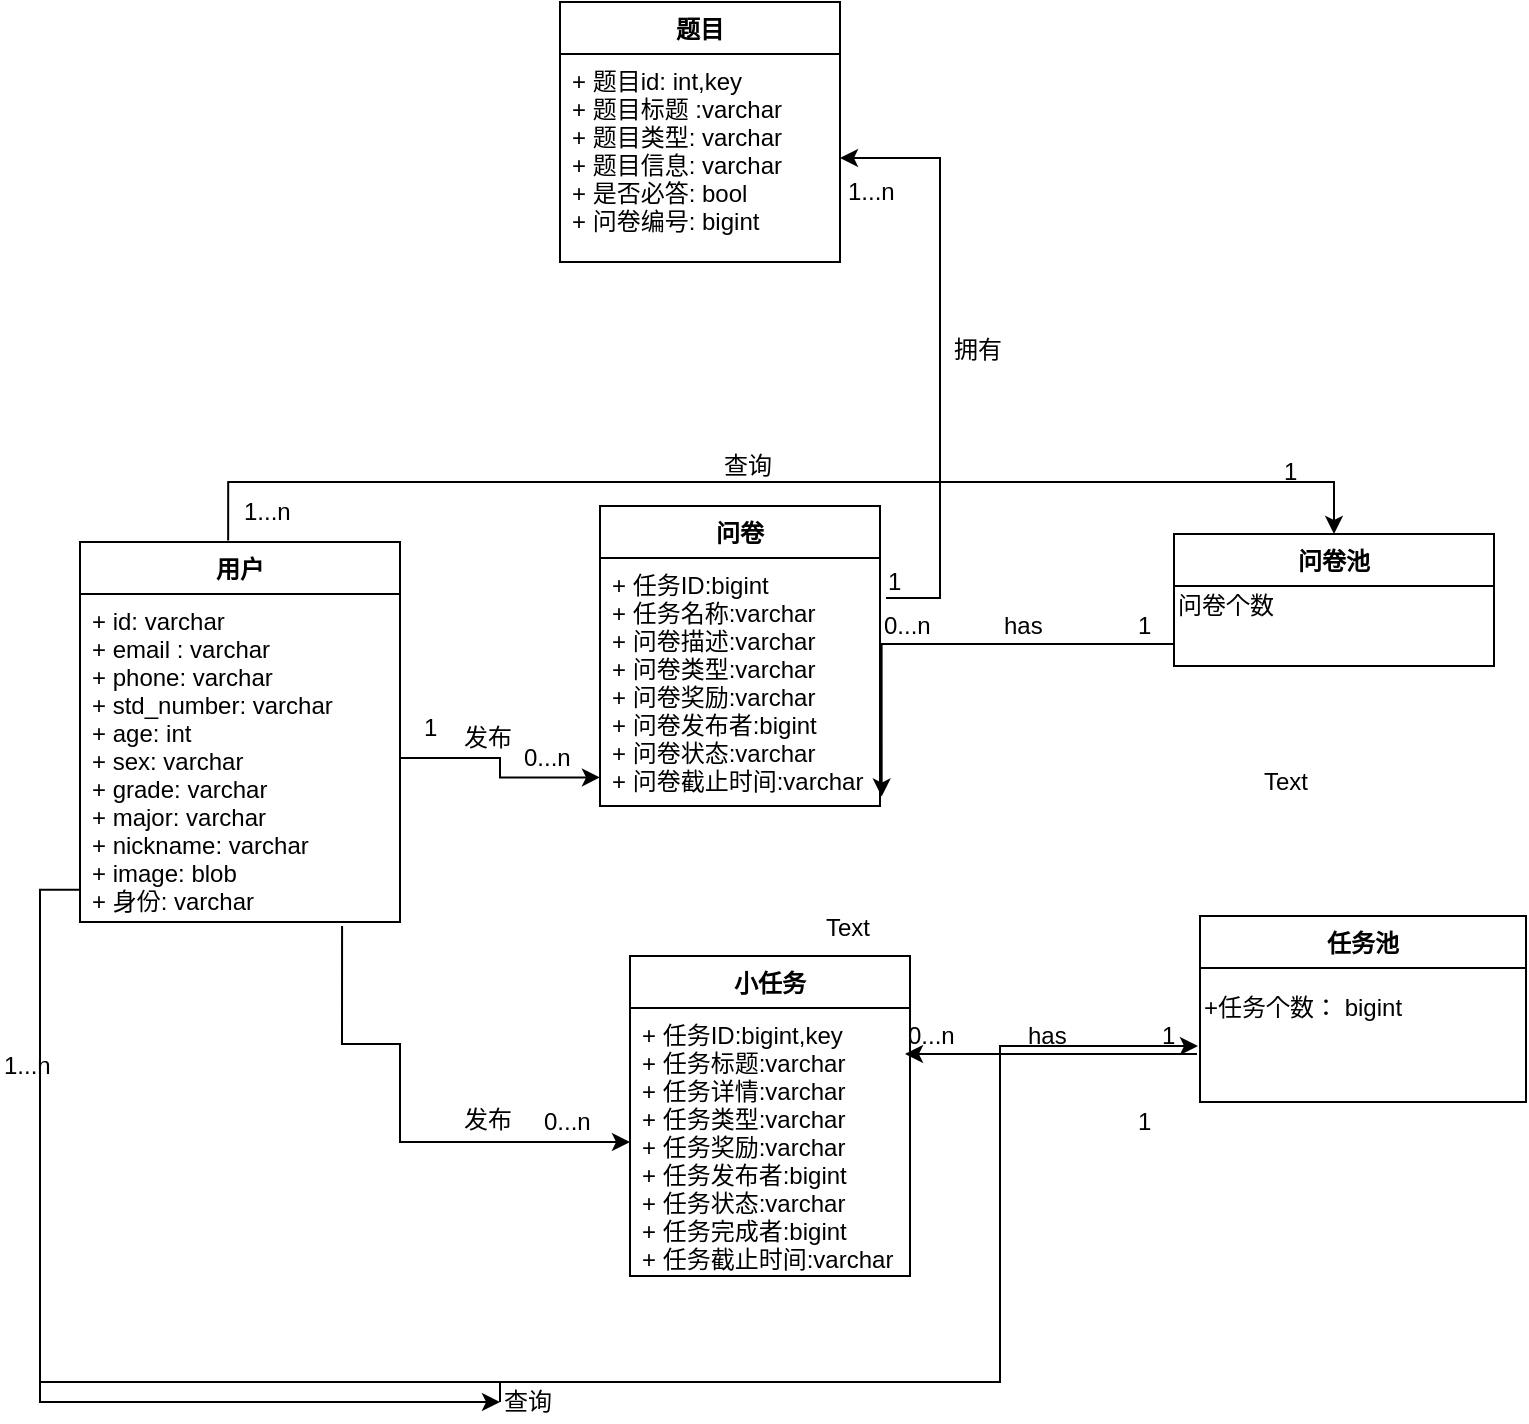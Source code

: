 <mxfile version="10.8.1" type="github"><diagram id="BfuYyAlmd89P1SJ5zDNx" name="Page-1"><mxGraphModel dx="1572" dy="1972" grid="1" gridSize="10" guides="1" tooltips="1" connect="1" arrows="1" fold="1" page="1" pageScale="1" pageWidth="827" pageHeight="1169" math="0" shadow="0"><root><mxCell id="0"/><mxCell id="1" parent="0"/><mxCell id="bRwT4F90ApWRWY-kJSYh-1" value="用户" style="swimlane;fontStyle=1;align=center;verticalAlign=top;childLayout=stackLayout;horizontal=1;startSize=26;horizontalStack=0;resizeParent=1;resizeParentMax=0;resizeLast=0;collapsible=1;marginBottom=0;" parent="1" vertex="1"><mxGeometry x="120" y="90" width="160" height="190" as="geometry"><mxRectangle x="120" y="90" width="60" height="26" as="alternateBounds"/></mxGeometry></mxCell><mxCell id="bRwT4F90ApWRWY-kJSYh-2" value="+ id: varchar&#10;+ email : varchar&#10;+ phone: varchar&#10;+ std_number: varchar&#10;+ age: int&#10;+ sex: varchar&#10;+ grade: varchar&#10;+ major: varchar&#10;+ nickname: varchar&#10;+ image: blob&#10;+ 身份: varchar" style="text;strokeColor=none;fillColor=none;align=left;verticalAlign=top;spacingLeft=4;spacingRight=4;overflow=hidden;rotatable=0;points=[[0,0.5],[1,0.5]];portConstraint=eastwest;" parent="bRwT4F90ApWRWY-kJSYh-1" vertex="1"><mxGeometry y="26" width="160" height="164" as="geometry"/></mxCell><mxCell id="bRwT4F90ApWRWY-kJSYh-6" value="问卷" style="swimlane;fontStyle=1;align=center;verticalAlign=top;childLayout=stackLayout;horizontal=1;startSize=26;horizontalStack=0;resizeParent=1;resizeParentMax=0;resizeLast=0;collapsible=1;marginBottom=0;" parent="1" vertex="1"><mxGeometry x="380" y="72" width="140" height="150" as="geometry"/></mxCell><mxCell id="bRwT4F90ApWRWY-kJSYh-7" value="+ 任务ID:bigint&#10;+ 任务名称:varchar&#10;+ 问卷描述:varchar&#10;+ 问卷类型:varchar&#10;+ 问卷奖励:varchar&#10;+ 问卷发布者:bigint&#10;+ 问卷状态:varchar&#10;+ 问卷截止时间:varchar" style="text;strokeColor=none;fillColor=none;align=left;verticalAlign=top;spacingLeft=4;spacingRight=4;overflow=hidden;rotatable=0;points=[[0,0.5],[1,0.5]];portConstraint=eastwest;" parent="bRwT4F90ApWRWY-kJSYh-6" vertex="1"><mxGeometry y="26" width="140" height="124" as="geometry"/></mxCell><mxCell id="bRwT4F90ApWRWY-kJSYh-10" value="小任务" style="swimlane;fontStyle=1;align=center;verticalAlign=top;childLayout=stackLayout;horizontal=1;startSize=26;horizontalStack=0;resizeParent=1;resizeParentMax=0;resizeLast=0;collapsible=1;marginBottom=0;" parent="1" vertex="1"><mxGeometry x="395" y="297" width="140" height="160" as="geometry"/></mxCell><mxCell id="bRwT4F90ApWRWY-kJSYh-11" value="+ 任务ID:bigint,key&#10;+ 任务标题:varchar&#10;+ 任务详情:varchar&#10;+ 任务类型:varchar&#10;+ 任务奖励:varchar&#10;+ 任务发布者:bigint&#10;+ 任务状态:varchar&#10;+ 任务完成者:bigint&#10;+ 任务截止时间:varchar" style="text;strokeColor=none;fillColor=none;align=left;verticalAlign=top;spacingLeft=4;spacingRight=4;overflow=hidden;rotatable=0;points=[[0,0.5],[1,0.5]];portConstraint=eastwest;" parent="bRwT4F90ApWRWY-kJSYh-10" vertex="1"><mxGeometry y="26" width="140" height="134" as="geometry"/></mxCell><mxCell id="bRwT4F90ApWRWY-kJSYh-14" value="问卷池" style="swimlane;fontStyle=1;align=center;verticalAlign=top;childLayout=stackLayout;horizontal=1;startSize=26;horizontalStack=0;resizeParent=1;resizeParentMax=0;resizeLast=0;collapsible=1;marginBottom=0;" parent="1" vertex="1"><mxGeometry x="667" y="86" width="160" height="66" as="geometry"/></mxCell><mxCell id="CwuMMvI3K84MBkrW3jWS-3" value="问卷个数&lt;br&gt;&lt;br&gt;&lt;br&gt;" style="text;html=1;resizable=0;points=[];autosize=1;align=left;verticalAlign=top;spacingTop=-4;" vertex="1" parent="bRwT4F90ApWRWY-kJSYh-14"><mxGeometry y="26" width="160" height="40" as="geometry"/></mxCell><mxCell id="bRwT4F90ApWRWY-kJSYh-18" value="任务池" style="swimlane;fontStyle=1;align=center;verticalAlign=top;childLayout=stackLayout;horizontal=1;startSize=26;horizontalStack=0;resizeParent=1;resizeParentMax=0;resizeLast=0;collapsible=1;marginBottom=0;" parent="1" vertex="1"><mxGeometry x="680" y="277" width="163" height="93" as="geometry"/></mxCell><mxCell id="bRwT4F90ApWRWY-kJSYh-22" style="edgeStyle=orthogonalEdgeStyle;rounded=0;orthogonalLoop=1;jettySize=auto;html=1;exitX=1;exitY=0.5;exitDx=0;exitDy=0;entryX=0;entryY=0.885;entryDx=0;entryDy=0;entryPerimeter=0;" parent="1" source="bRwT4F90ApWRWY-kJSYh-2" target="bRwT4F90ApWRWY-kJSYh-7" edge="1"><mxGeometry relative="1" as="geometry"/></mxCell><mxCell id="3ZjBwdUVcmc5s1Wep8WV-1" value="1" style="text;html=1;resizable=0;points=[];autosize=1;align=left;verticalAlign=top;spacingTop=-4;" parent="1" vertex="1"><mxGeometry x="290" y="173" width="20" height="20" as="geometry"/></mxCell><mxCell id="3ZjBwdUVcmc5s1Wep8WV-3" value="0...n" style="text;html=1;resizable=0;points=[];autosize=1;align=left;verticalAlign=top;spacingTop=-4;" parent="1" vertex="1"><mxGeometry x="340" y="188" width="40" height="20" as="geometry"/></mxCell><mxCell id="3ZjBwdUVcmc5s1Wep8WV-5" value="发布" style="text;html=1;resizable=0;points=[];autosize=1;align=left;verticalAlign=top;spacingTop=-4;" parent="1" vertex="1"><mxGeometry x="310" y="178" width="40" height="20" as="geometry"/></mxCell><mxCell id="3ZjBwdUVcmc5s1Wep8WV-9" style="edgeStyle=orthogonalEdgeStyle;rounded=0;orthogonalLoop=1;jettySize=auto;html=1;exitX=0.819;exitY=1.012;exitDx=0;exitDy=0;entryX=0;entryY=0.5;entryDx=0;entryDy=0;exitPerimeter=0;" parent="1" target="bRwT4F90ApWRWY-kJSYh-11" edge="1" source="bRwT4F90ApWRWY-kJSYh-2"><mxGeometry relative="1" as="geometry"><mxPoint x="279" y="301" as="sourcePoint"/><mxPoint x="380" y="308" as="targetPoint"/><Array as="points"><mxPoint x="251" y="341"/><mxPoint x="280" y="341"/><mxPoint x="280" y="390"/></Array></mxGeometry></mxCell><mxCell id="3ZjBwdUVcmc5s1Wep8WV-11" value="0...n" style="text;html=1;resizable=0;points=[];autosize=1;align=left;verticalAlign=top;spacingTop=-4;" parent="1" vertex="1"><mxGeometry x="350" y="369.5" width="40" height="20" as="geometry"/></mxCell><mxCell id="3ZjBwdUVcmc5s1Wep8WV-12" value="发布" style="text;html=1;resizable=0;points=[];autosize=1;align=left;verticalAlign=top;spacingTop=-4;" parent="1" vertex="1"><mxGeometry x="310" y="368.5" width="40" height="20" as="geometry"/></mxCell><mxCell id="3ZjBwdUVcmc5s1Wep8WV-18" style="edgeStyle=orthogonalEdgeStyle;rounded=0;orthogonalLoop=1;jettySize=auto;html=1;entryX=1.006;entryY=0.962;entryDx=0;entryDy=0;entryPerimeter=0;" parent="1" target="bRwT4F90ApWRWY-kJSYh-7" edge="1"><mxGeometry relative="1" as="geometry"><mxPoint x="667" y="141" as="sourcePoint"/><mxPoint x="550" y="191" as="targetPoint"/><Array as="points"><mxPoint x="640" y="141"/><mxPoint x="640" y="141"/></Array></mxGeometry></mxCell><mxCell id="3ZjBwdUVcmc5s1Wep8WV-19" value="0...n" style="text;html=1;resizable=0;points=[];autosize=1;align=left;verticalAlign=top;spacingTop=-4;" parent="1" vertex="1"><mxGeometry x="520" y="122" width="40" height="20" as="geometry"/></mxCell><mxCell id="3ZjBwdUVcmc5s1Wep8WV-20" value="1" style="text;html=1;resizable=0;points=[];autosize=1;align=left;verticalAlign=top;spacingTop=-4;" parent="1" vertex="1"><mxGeometry x="647" y="122" width="20" height="20" as="geometry"/></mxCell><mxCell id="3ZjBwdUVcmc5s1Wep8WV-21" value="has" style="text;html=1;resizable=0;points=[];autosize=1;align=left;verticalAlign=top;spacingTop=-4;" parent="1" vertex="1"><mxGeometry x="580" y="122" width="30" height="20" as="geometry"/></mxCell><mxCell id="3ZjBwdUVcmc5s1Wep8WV-26" style="edgeStyle=orthogonalEdgeStyle;rounded=0;orthogonalLoop=1;jettySize=auto;html=1;entryX=1.006;entryY=0.962;entryDx=0;entryDy=0;entryPerimeter=0;" parent="1" edge="1"><mxGeometry relative="1" as="geometry"><mxPoint x="678.5" y="346" as="sourcePoint"/><mxPoint x="532.5" y="346" as="targetPoint"/><Array as="points"><mxPoint x="651.5" y="346"/><mxPoint x="651.5" y="346"/></Array></mxGeometry></mxCell><mxCell id="3ZjBwdUVcmc5s1Wep8WV-27" value="0...n" style="text;html=1;resizable=0;points=[];autosize=1;align=left;verticalAlign=top;spacingTop=-4;" parent="1" vertex="1"><mxGeometry x="531.5" y="327" width="40" height="20" as="geometry"/></mxCell><mxCell id="3ZjBwdUVcmc5s1Wep8WV-28" value="1" style="text;html=1;resizable=0;points=[];autosize=1;align=left;verticalAlign=top;spacingTop=-4;" parent="1" vertex="1"><mxGeometry x="658.5" y="327" width="20" height="20" as="geometry"/></mxCell><mxCell id="3ZjBwdUVcmc5s1Wep8WV-29" value="has" style="text;html=1;resizable=0;points=[];autosize=1;align=left;verticalAlign=top;spacingTop=-4;" parent="1" vertex="1"><mxGeometry x="591.5" y="327" width="30" height="20" as="geometry"/></mxCell><mxCell id="3ZjBwdUVcmc5s1Wep8WV-32" style="edgeStyle=orthogonalEdgeStyle;rounded=0;orthogonalLoop=1;jettySize=auto;html=1;exitX=0.463;exitY=-0.004;exitDx=0;exitDy=0;entryX=0.5;entryY=0;entryDx=0;entryDy=0;exitPerimeter=0;" parent="1" source="bRwT4F90ApWRWY-kJSYh-1" target="bRwT4F90ApWRWY-kJSYh-14" edge="1"><mxGeometry relative="1" as="geometry"><mxPoint x="300" y="75" as="sourcePoint"/><mxPoint x="400" y="21" as="targetPoint"/><Array as="points"><mxPoint x="194" y="60"/><mxPoint x="747" y="60"/></Array></mxGeometry></mxCell><mxCell id="3ZjBwdUVcmc5s1Wep8WV-33" value="1...n" style="text;html=1;resizable=0;points=[];autosize=1;align=left;verticalAlign=top;spacingTop=-4;" parent="1" vertex="1"><mxGeometry x="200" y="65" width="40" height="20" as="geometry"/></mxCell><mxCell id="3ZjBwdUVcmc5s1Wep8WV-34" value="1" style="text;html=1;resizable=0;points=[];autosize=1;align=left;verticalAlign=top;spacingTop=-4;" parent="1" vertex="1"><mxGeometry x="720" y="45" width="20" height="20" as="geometry"/></mxCell><mxCell id="3ZjBwdUVcmc5s1Wep8WV-35" value="查询" style="text;html=1;resizable=0;points=[];autosize=1;align=left;verticalAlign=top;spacingTop=-4;" parent="1" vertex="1"><mxGeometry x="440" y="42" width="40" height="20" as="geometry"/></mxCell><mxCell id="3ZjBwdUVcmc5s1Wep8WV-40" style="edgeStyle=orthogonalEdgeStyle;rounded=0;orthogonalLoop=1;jettySize=auto;html=1;entryX=0;entryY=0.5;entryDx=0;entryDy=0;exitX=0;exitY=0.5;exitDx=0;exitDy=0;" parent="1" source="3ZjBwdUVcmc5s1Wep8WV-43" edge="1"><mxGeometry relative="1" as="geometry"><mxPoint x="177" y="484" as="sourcePoint"/><mxPoint x="679" y="342" as="targetPoint"/><Array as="points"><mxPoint x="100" y="510"/><mxPoint x="580" y="510"/><mxPoint x="580" y="396"/></Array></mxGeometry></mxCell><mxCell id="3ZjBwdUVcmc5s1Wep8WV-41" value="1...n" style="text;html=1;resizable=0;points=[];autosize=1;align=left;verticalAlign=top;spacingTop=-4;" parent="1" vertex="1"><mxGeometry x="80" y="342" width="40" height="20" as="geometry"/></mxCell><mxCell id="3ZjBwdUVcmc5s1Wep8WV-42" value="1" style="text;html=1;resizable=0;points=[];autosize=1;align=left;verticalAlign=top;spacingTop=-4;" parent="1" vertex="1"><mxGeometry x="647" y="370" width="20" height="20" as="geometry"/></mxCell><mxCell id="3ZjBwdUVcmc5s1Wep8WV-44" value="Text" style="text;html=1;resizable=0;points=[];autosize=1;align=left;verticalAlign=top;spacingTop=-4;" parent="1" vertex="1"><mxGeometry x="491" y="273" width="40" height="20" as="geometry"/></mxCell><mxCell id="3ZjBwdUVcmc5s1Wep8WV-45" value="题目" style="swimlane;fontStyle=1;align=center;verticalAlign=top;childLayout=stackLayout;horizontal=1;startSize=26;horizontalStack=0;resizeParent=1;resizeParentMax=0;resizeLast=0;collapsible=1;marginBottom=0;" parent="1" vertex="1"><mxGeometry x="360" y="-180" width="140" height="130" as="geometry"/></mxCell><mxCell id="3ZjBwdUVcmc5s1Wep8WV-46" value="+ 题目id: int,key&#10;+ 题目标题 :varchar&#10;+ 题目类型: varchar&#10;+ 题目信息: varchar&#10;+ 是否必答: bool&#10;+ 问卷编号: bigint" style="text;strokeColor=none;fillColor=none;align=left;verticalAlign=top;spacingLeft=4;spacingRight=4;overflow=hidden;rotatable=0;points=[[0,0.5],[1,0.5]];portConstraint=eastwest;" parent="3ZjBwdUVcmc5s1Wep8WV-45" vertex="1"><mxGeometry y="26" width="140" height="104" as="geometry"/></mxCell><mxCell id="3ZjBwdUVcmc5s1Wep8WV-51" value="Text" style="text;html=1;resizable=0;points=[];autosize=1;align=left;verticalAlign=top;spacingTop=-4;" parent="1" vertex="1"><mxGeometry x="710" y="200" width="40" height="20" as="geometry"/></mxCell><mxCell id="3ZjBwdUVcmc5s1Wep8WV-52" style="edgeStyle=orthogonalEdgeStyle;rounded=0;orthogonalLoop=1;jettySize=auto;html=1;exitX=0.075;exitY=-0.2;exitDx=0;exitDy=0;entryX=1;entryY=0.5;entryDx=0;entryDy=0;exitPerimeter=0;" parent="1" source="3ZjBwdUVcmc5s1Wep8WV-19" target="3ZjBwdUVcmc5s1Wep8WV-46" edge="1"><mxGeometry relative="1" as="geometry"><mxPoint x="640" y="-16" as="sourcePoint"/><mxPoint x="740" y="-70" as="targetPoint"/><Array as="points"><mxPoint x="550" y="118"/><mxPoint x="550" y="-102"/></Array></mxGeometry></mxCell><mxCell id="3ZjBwdUVcmc5s1Wep8WV-53" value="1" style="text;html=1;resizable=0;points=[];autosize=1;align=left;verticalAlign=top;spacingTop=-4;" parent="1" vertex="1"><mxGeometry x="521.5" y="100" width="20" height="20" as="geometry"/></mxCell><mxCell id="3ZjBwdUVcmc5s1Wep8WV-54" value="1...n" style="text;html=1;resizable=0;points=[];autosize=1;align=left;verticalAlign=top;spacingTop=-4;" parent="1" vertex="1"><mxGeometry x="501.5" y="-95" width="40" height="20" as="geometry"/></mxCell><mxCell id="3ZjBwdUVcmc5s1Wep8WV-55" value="拥有" style="text;html=1;resizable=0;points=[];autosize=1;align=left;verticalAlign=top;spacingTop=-4;" parent="1" vertex="1"><mxGeometry x="555" y="-16" width="40" height="20" as="geometry"/></mxCell><mxCell id="3ZjBwdUVcmc5s1Wep8WV-43" value="查询" style="text;html=1;resizable=0;points=[];autosize=1;align=left;verticalAlign=top;spacingTop=-4;" parent="1" vertex="1"><mxGeometry x="330" y="510" width="40" height="20" as="geometry"/></mxCell><mxCell id="3ZjBwdUVcmc5s1Wep8WV-56" style="edgeStyle=orthogonalEdgeStyle;rounded=0;orthogonalLoop=1;jettySize=auto;html=1;entryX=0;entryY=0.5;entryDx=0;entryDy=0;exitX=0;exitY=0.902;exitDx=0;exitDy=0;exitPerimeter=0;" parent="1" source="bRwT4F90ApWRWY-kJSYh-2" target="3ZjBwdUVcmc5s1Wep8WV-43" edge="1"><mxGeometry relative="1" as="geometry"><mxPoint x="120" y="379" as="sourcePoint"/><mxPoint x="679" y="342" as="targetPoint"/><Array as="points"><mxPoint x="100" y="264"/><mxPoint x="100" y="520"/></Array></mxGeometry></mxCell><mxCell id="CwuMMvI3K84MBkrW3jWS-2" value="+任务个数： bigint" style="text;html=1;resizable=0;points=[];autosize=1;align=left;verticalAlign=top;spacingTop=-4;" vertex="1" parent="1"><mxGeometry x="680" y="313" width="110" height="20" as="geometry"/></mxCell></root></mxGraphModel></diagram></mxfile>